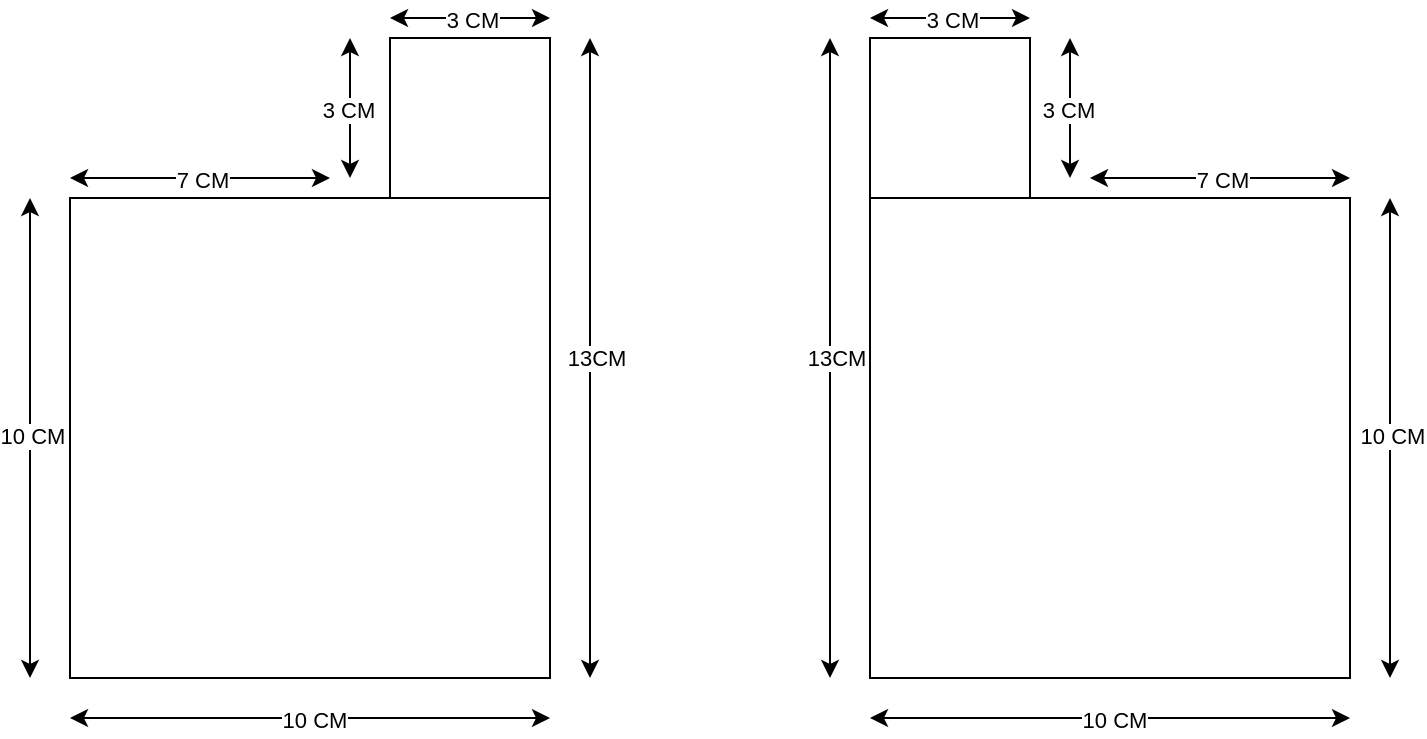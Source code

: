 <mxfile version="26.2.12">
  <diagram name="Page-1" id="yMm5rtIrvOz1al4Mznhz">
    <mxGraphModel dx="1180" dy="638" grid="1" gridSize="10" guides="1" tooltips="1" connect="1" arrows="1" fold="1" page="1" pageScale="1" pageWidth="850" pageHeight="1100" math="0" shadow="0">
      <root>
        <mxCell id="0" />
        <mxCell id="1" parent="0" />
        <mxCell id="2XEkLD-__OIihZM_Gkw5-1" value="" style="whiteSpace=wrap;html=1;aspect=fixed;" vertex="1" parent="1">
          <mxGeometry x="80" y="120" width="240" height="240" as="geometry" />
        </mxCell>
        <mxCell id="2XEkLD-__OIihZM_Gkw5-2" value="" style="whiteSpace=wrap;html=1;aspect=fixed;" vertex="1" parent="1">
          <mxGeometry x="240" y="40" width="80" height="80" as="geometry" />
        </mxCell>
        <mxCell id="2XEkLD-__OIihZM_Gkw5-3" value="" style="whiteSpace=wrap;html=1;aspect=fixed;" vertex="1" parent="1">
          <mxGeometry x="480" y="120" width="240" height="240" as="geometry" />
        </mxCell>
        <mxCell id="2XEkLD-__OIihZM_Gkw5-5" value="" style="whiteSpace=wrap;html=1;aspect=fixed;" vertex="1" parent="1">
          <mxGeometry x="480" y="40" width="80" height="80" as="geometry" />
        </mxCell>
        <mxCell id="2XEkLD-__OIihZM_Gkw5-6" value="" style="endArrow=classic;startArrow=classic;html=1;rounded=0;" edge="1" parent="1">
          <mxGeometry width="50" height="50" relative="1" as="geometry">
            <mxPoint x="340" y="360" as="sourcePoint" />
            <mxPoint x="340" y="40" as="targetPoint" />
          </mxGeometry>
        </mxCell>
        <mxCell id="2XEkLD-__OIihZM_Gkw5-7" value="13CM" style="edgeLabel;html=1;align=center;verticalAlign=middle;resizable=0;points=[];" vertex="1" connectable="0" parent="2XEkLD-__OIihZM_Gkw5-6">
          <mxGeometry x="0.003" y="-3" relative="1" as="geometry">
            <mxPoint as="offset" />
          </mxGeometry>
        </mxCell>
        <mxCell id="2XEkLD-__OIihZM_Gkw5-8" value="" style="endArrow=classic;startArrow=classic;html=1;rounded=0;" edge="1" parent="1">
          <mxGeometry width="50" height="50" relative="1" as="geometry">
            <mxPoint x="460" y="360" as="sourcePoint" />
            <mxPoint x="460" y="40" as="targetPoint" />
          </mxGeometry>
        </mxCell>
        <mxCell id="2XEkLD-__OIihZM_Gkw5-9" value="13CM" style="edgeLabel;html=1;align=center;verticalAlign=middle;resizable=0;points=[];" vertex="1" connectable="0" parent="2XEkLD-__OIihZM_Gkw5-8">
          <mxGeometry x="0.003" y="-3" relative="1" as="geometry">
            <mxPoint as="offset" />
          </mxGeometry>
        </mxCell>
        <mxCell id="2XEkLD-__OIihZM_Gkw5-10" value="" style="endArrow=classic;startArrow=classic;html=1;rounded=0;" edge="1" parent="1">
          <mxGeometry width="50" height="50" relative="1" as="geometry">
            <mxPoint x="740" y="360" as="sourcePoint" />
            <mxPoint x="740" y="120" as="targetPoint" />
            <Array as="points" />
          </mxGeometry>
        </mxCell>
        <mxCell id="2XEkLD-__OIihZM_Gkw5-11" value="10 CM" style="edgeLabel;html=1;align=center;verticalAlign=middle;resizable=0;points=[];" vertex="1" connectable="0" parent="2XEkLD-__OIihZM_Gkw5-10">
          <mxGeometry x="0.012" y="-1" relative="1" as="geometry">
            <mxPoint as="offset" />
          </mxGeometry>
        </mxCell>
        <mxCell id="2XEkLD-__OIihZM_Gkw5-12" value="" style="endArrow=classic;startArrow=classic;html=1;rounded=0;" edge="1" parent="1">
          <mxGeometry width="50" height="50" relative="1" as="geometry">
            <mxPoint x="60" y="360" as="sourcePoint" />
            <mxPoint x="60" y="120" as="targetPoint" />
            <Array as="points" />
          </mxGeometry>
        </mxCell>
        <mxCell id="2XEkLD-__OIihZM_Gkw5-13" value="10 CM" style="edgeLabel;html=1;align=center;verticalAlign=middle;resizable=0;points=[];" vertex="1" connectable="0" parent="2XEkLD-__OIihZM_Gkw5-12">
          <mxGeometry x="0.012" y="-1" relative="1" as="geometry">
            <mxPoint as="offset" />
          </mxGeometry>
        </mxCell>
        <mxCell id="2XEkLD-__OIihZM_Gkw5-14" value="" style="endArrow=classic;startArrow=classic;html=1;rounded=0;" edge="1" parent="1">
          <mxGeometry width="50" height="50" relative="1" as="geometry">
            <mxPoint x="80" y="380" as="sourcePoint" />
            <mxPoint x="320" y="380" as="targetPoint" />
            <Array as="points" />
          </mxGeometry>
        </mxCell>
        <mxCell id="2XEkLD-__OIihZM_Gkw5-15" value="10 CM" style="edgeLabel;html=1;align=center;verticalAlign=middle;resizable=0;points=[];" vertex="1" connectable="0" parent="2XEkLD-__OIihZM_Gkw5-14">
          <mxGeometry x="0.012" y="-1" relative="1" as="geometry">
            <mxPoint as="offset" />
          </mxGeometry>
        </mxCell>
        <mxCell id="2XEkLD-__OIihZM_Gkw5-16" value="" style="endArrow=classic;startArrow=classic;html=1;rounded=0;" edge="1" parent="1">
          <mxGeometry width="50" height="50" relative="1" as="geometry">
            <mxPoint x="480" y="380" as="sourcePoint" />
            <mxPoint x="720" y="380" as="targetPoint" />
            <Array as="points" />
          </mxGeometry>
        </mxCell>
        <mxCell id="2XEkLD-__OIihZM_Gkw5-17" value="10 CM" style="edgeLabel;html=1;align=center;verticalAlign=middle;resizable=0;points=[];" vertex="1" connectable="0" parent="2XEkLD-__OIihZM_Gkw5-16">
          <mxGeometry x="0.012" y="-1" relative="1" as="geometry">
            <mxPoint as="offset" />
          </mxGeometry>
        </mxCell>
        <mxCell id="2XEkLD-__OIihZM_Gkw5-19" value="" style="endArrow=classic;startArrow=classic;html=1;rounded=0;" edge="1" parent="1">
          <mxGeometry width="50" height="50" relative="1" as="geometry">
            <mxPoint x="80" y="110" as="sourcePoint" />
            <mxPoint x="210" y="110" as="targetPoint" />
            <Array as="points" />
          </mxGeometry>
        </mxCell>
        <mxCell id="2XEkLD-__OIihZM_Gkw5-20" value="7 CM" style="edgeLabel;html=1;align=center;verticalAlign=middle;resizable=0;points=[];" vertex="1" connectable="0" parent="2XEkLD-__OIihZM_Gkw5-19">
          <mxGeometry x="0.012" y="-1" relative="1" as="geometry">
            <mxPoint as="offset" />
          </mxGeometry>
        </mxCell>
        <mxCell id="2XEkLD-__OIihZM_Gkw5-21" value="" style="endArrow=classic;startArrow=classic;html=1;rounded=0;" edge="1" parent="1">
          <mxGeometry width="50" height="50" relative="1" as="geometry">
            <mxPoint x="240" y="30" as="sourcePoint" />
            <mxPoint x="320" y="30" as="targetPoint" />
            <Array as="points" />
          </mxGeometry>
        </mxCell>
        <mxCell id="2XEkLD-__OIihZM_Gkw5-22" value="3 CM" style="edgeLabel;html=1;align=center;verticalAlign=middle;resizable=0;points=[];" vertex="1" connectable="0" parent="2XEkLD-__OIihZM_Gkw5-21">
          <mxGeometry x="0.012" y="-1" relative="1" as="geometry">
            <mxPoint as="offset" />
          </mxGeometry>
        </mxCell>
        <mxCell id="2XEkLD-__OIihZM_Gkw5-23" value="" style="endArrow=classic;startArrow=classic;html=1;rounded=0;" edge="1" parent="1">
          <mxGeometry width="50" height="50" relative="1" as="geometry">
            <mxPoint x="480" y="30" as="sourcePoint" />
            <mxPoint x="560" y="30" as="targetPoint" />
            <Array as="points" />
          </mxGeometry>
        </mxCell>
        <mxCell id="2XEkLD-__OIihZM_Gkw5-24" value="3 CM" style="edgeLabel;html=1;align=center;verticalAlign=middle;resizable=0;points=[];" vertex="1" connectable="0" parent="2XEkLD-__OIihZM_Gkw5-23">
          <mxGeometry x="0.012" y="-1" relative="1" as="geometry">
            <mxPoint as="offset" />
          </mxGeometry>
        </mxCell>
        <mxCell id="2XEkLD-__OIihZM_Gkw5-25" value="" style="endArrow=classic;startArrow=classic;html=1;rounded=0;" edge="1" parent="1">
          <mxGeometry width="50" height="50" relative="1" as="geometry">
            <mxPoint x="220" y="40" as="sourcePoint" />
            <mxPoint x="220" y="110" as="targetPoint" />
            <Array as="points" />
          </mxGeometry>
        </mxCell>
        <mxCell id="2XEkLD-__OIihZM_Gkw5-26" value="3 CM" style="edgeLabel;html=1;align=center;verticalAlign=middle;resizable=0;points=[];" vertex="1" connectable="0" parent="2XEkLD-__OIihZM_Gkw5-25">
          <mxGeometry x="0.012" y="-1" relative="1" as="geometry">
            <mxPoint as="offset" />
          </mxGeometry>
        </mxCell>
        <mxCell id="2XEkLD-__OIihZM_Gkw5-28" value="" style="endArrow=classic;startArrow=classic;html=1;rounded=0;" edge="1" parent="1">
          <mxGeometry width="50" height="50" relative="1" as="geometry">
            <mxPoint x="580" y="40" as="sourcePoint" />
            <mxPoint x="580" y="110" as="targetPoint" />
            <Array as="points" />
          </mxGeometry>
        </mxCell>
        <mxCell id="2XEkLD-__OIihZM_Gkw5-29" value="3 CM" style="edgeLabel;html=1;align=center;verticalAlign=middle;resizable=0;points=[];" vertex="1" connectable="0" parent="2XEkLD-__OIihZM_Gkw5-28">
          <mxGeometry x="0.012" y="-1" relative="1" as="geometry">
            <mxPoint as="offset" />
          </mxGeometry>
        </mxCell>
        <mxCell id="2XEkLD-__OIihZM_Gkw5-30" value="" style="endArrow=classic;startArrow=classic;html=1;rounded=0;" edge="1" parent="1">
          <mxGeometry width="50" height="50" relative="1" as="geometry">
            <mxPoint x="590" y="110" as="sourcePoint" />
            <mxPoint x="720" y="110" as="targetPoint" />
            <Array as="points" />
          </mxGeometry>
        </mxCell>
        <mxCell id="2XEkLD-__OIihZM_Gkw5-31" value="7 CM" style="edgeLabel;html=1;align=center;verticalAlign=middle;resizable=0;points=[];" vertex="1" connectable="0" parent="2XEkLD-__OIihZM_Gkw5-30">
          <mxGeometry x="0.012" y="-1" relative="1" as="geometry">
            <mxPoint as="offset" />
          </mxGeometry>
        </mxCell>
      </root>
    </mxGraphModel>
  </diagram>
</mxfile>
